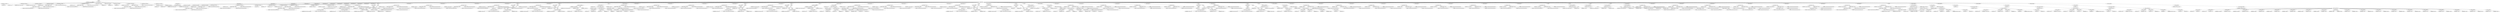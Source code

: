 digraph G {	
ranksep=.25;
	0 [label="MODULE"];
	1 [label="IDENTIFIERS: matrix_multiplication"];
	0 -> 1;
	2 [label="VAR_DECLARE_LIST"];
	0 -> 2;
	3 [label="VAR_DECLARE:  INPUT PORT"];
	2 -> 3;
	4 [label="IDENTIFIERS: clk"];
	3 -> 4;
	5 [label="VAR_DECLARE:  INPUT PORT"];
	2 -> 5;
	6 [label="IDENTIFIERS: reset"];
	5 -> 6;
	7 [label="VAR_DECLARE:  INPUT PORT"];
	2 -> 7;
	8 [label="IDENTIFIERS: enable_writing_to_mem"];
	7 -> 8;
	9 [label="VAR_DECLARE:  INPUT PORT"];
	2 -> 9;
	10 [label="IDENTIFIERS: enable_reading_from_mem"];
	9 -> 10;
	11 [label="VAR_DECLARE:  INPUT PORT"];
	2 -> 11;
	12 [label="IDENTIFIERS: data_pi"];
	11 -> 12;
	13 [label="BINARY_OPERATION: MINUS"];
	11 -> 13;
	14 [label="BINARY_OPERATION: MULTIPLY"];
	13 -> 14;
	15 [label="NUMBERS: 00000000000000000000000000000100 ()"];
	14 -> 15;
	16 [label="NUMBERS: 00000000000000000000000000010000 ()"];
	14 -> 16;
	17 [label="NUMBERS: 00000000000000000000000000000001 ()"];
	13 -> 17;
	18 [label="NUMBERS: 00000000000000000000000000000000 ()"];
	11 -> 18;
	19 [label="VAR_DECLARE:  INPUT PORT"];
	2 -> 19;
	20 [label="IDENTIFIERS: addr_pi"];
	19 -> 20;
	21 [label="BINARY_OPERATION: MINUS"];
	19 -> 21;
	22 [label="NUMBERS: 00000000000000000000000000000111 ()"];
	21 -> 22;
	23 [label="NUMBERS: 00000000000000000000000000000001 ()"];
	21 -> 23;
	24 [label="NUMBERS: 00000000000000000000000000000000 ()"];
	19 -> 24;
	25 [label="VAR_DECLARE:  INPUT PORT"];
	2 -> 25;
	26 [label="IDENTIFIERS: we_a"];
	25 -> 26;
	27 [label="VAR_DECLARE:  INPUT PORT"];
	2 -> 27;
	28 [label="IDENTIFIERS: we_b"];
	27 -> 28;
	29 [label="VAR_DECLARE:  INPUT PORT"];
	2 -> 29;
	30 [label="IDENTIFIERS: we_c"];
	29 -> 30;
	31 [label="VAR_DECLARE:  OUTPUT PORT"];
	2 -> 31;
	32 [label="IDENTIFIERS: data_from_out_mat"];
	31 -> 32;
	33 [label="BINARY_OPERATION: MINUS"];
	31 -> 33;
	34 [label="BINARY_OPERATION: MULTIPLY"];
	33 -> 34;
	35 [label="NUMBERS: 00000000000000000000000000000100 ()"];
	34 -> 35;
	36 [label="NUMBERS: 00000000000000000000000000010000 ()"];
	34 -> 36;
	37 [label="NUMBERS: 00000000000000000000000000000001 ()"];
	33 -> 37;
	38 [label="NUMBERS: 00000000000000000000000000000000 ()"];
	31 -> 38;
	39 [label="VAR_DECLARE:  INPUT PORT"];
	2 -> 39;
	40 [label="IDENTIFIERS: start_mat_mul"];
	39 -> 40;
	41 [label="VAR_DECLARE:  OUTPUT PORT"];
	2 -> 41;
	42 [label="IDENTIFIERS: done_mat_mul"];
	41 -> 42;
	43 [label="MODULE_ITEMS"];
	0 -> 43;
	44 [label="VAR_DECLARE_LIST"];
	43 -> 44;
	45 [label="VAR_DECLARE:  INPUT PORT"];
	44 -> 45;
	46 [label="IDENTIFIERS: clk"];
	45 -> 46;
	47 [label="VAR_DECLARE_LIST"];
	43 -> 47;
	48 [label="VAR_DECLARE:  INPUT PORT"];
	47 -> 48;
	49 [label="IDENTIFIERS: reset"];
	48 -> 49;
	50 [label="VAR_DECLARE_LIST"];
	43 -> 50;
	51 [label="VAR_DECLARE:  INPUT PORT"];
	50 -> 51;
	52 [label="IDENTIFIERS: enable_writing_to_mem"];
	51 -> 52;
	53 [label="VAR_DECLARE_LIST"];
	43 -> 53;
	54 [label="VAR_DECLARE:  INPUT PORT"];
	53 -> 54;
	55 [label="IDENTIFIERS: enable_reading_from_mem"];
	54 -> 55;
	56 [label="VAR_DECLARE_LIST"];
	43 -> 56;
	57 [label="VAR_DECLARE:  INPUT PORT"];
	56 -> 57;
	58 [label="IDENTIFIERS: data_pi"];
	57 -> 58;
	59 [label="BINARY_OPERATION: MINUS"];
	57 -> 59;
	60 [label="BINARY_OPERATION: MULTIPLY"];
	59 -> 60;
	61 [label="NUMBERS: 00000000000000000000000000000100 ()"];
	60 -> 61;
	62 [label="NUMBERS: 00000000000000000000000000010000 ()"];
	60 -> 62;
	63 [label="NUMBERS: 00000000000000000000000000000001 ()"];
	59 -> 63;
	64 [label="NUMBERS: 00000000000000000000000000000000 ()"];
	57 -> 64;
	65 [label="VAR_DECLARE_LIST"];
	43 -> 65;
	66 [label="VAR_DECLARE:  INPUT PORT"];
	65 -> 66;
	67 [label="IDENTIFIERS: addr_pi"];
	66 -> 67;
	68 [label="BINARY_OPERATION: MINUS"];
	66 -> 68;
	69 [label="NUMBERS: 00000000000000000000000000000111 ()"];
	68 -> 69;
	70 [label="NUMBERS: 00000000000000000000000000000001 ()"];
	68 -> 70;
	71 [label="NUMBERS: 00000000000000000000000000000000 ()"];
	66 -> 71;
	72 [label="VAR_DECLARE_LIST"];
	43 -> 72;
	73 [label="VAR_DECLARE:  INPUT PORT"];
	72 -> 73;
	74 [label="IDENTIFIERS: we_a"];
	73 -> 74;
	75 [label="VAR_DECLARE_LIST"];
	43 -> 75;
	76 [label="VAR_DECLARE:  INPUT PORT"];
	75 -> 76;
	77 [label="IDENTIFIERS: we_b"];
	76 -> 77;
	78 [label="VAR_DECLARE_LIST"];
	43 -> 78;
	79 [label="VAR_DECLARE:  INPUT PORT"];
	78 -> 79;
	80 [label="IDENTIFIERS: we_c"];
	79 -> 80;
	81 [label="VAR_DECLARE_LIST"];
	43 -> 81;
	82 [label="VAR_DECLARE:  OUTPUT PORT"];
	81 -> 82;
	83 [label="IDENTIFIERS: data_from_out_mat"];
	82 -> 83;
	84 [label="BINARY_OPERATION: MINUS"];
	82 -> 84;
	85 [label="BINARY_OPERATION: MULTIPLY"];
	84 -> 85;
	86 [label="NUMBERS: 00000000000000000000000000000100 ()"];
	85 -> 86;
	87 [label="NUMBERS: 00000000000000000000000000010000 ()"];
	85 -> 87;
	88 [label="NUMBERS: 00000000000000000000000000000001 ()"];
	84 -> 88;
	89 [label="NUMBERS: 00000000000000000000000000000000 ()"];
	82 -> 89;
	90 [label="VAR_DECLARE_LIST"];
	43 -> 90;
	91 [label="VAR_DECLARE:  INPUT PORT"];
	90 -> 91;
	92 [label="IDENTIFIERS: start_mat_mul"];
	91 -> 92;
	93 [label="VAR_DECLARE_LIST"];
	43 -> 93;
	94 [label="VAR_DECLARE:  OUTPUT PORT"];
	93 -> 94;
	95 [label="IDENTIFIERS: done_mat_mul"];
	94 -> 95;
	96 [label="VAR_DECLARE_LIST"];
	43 -> 96;
	97 [label="VAR_DECLARE:  REG"];
	96 -> 97;
	98 [label="IDENTIFIERS: enable_writing_to_mem_reg"];
	97 -> 98;
	99 [label="VAR_DECLARE_LIST"];
	43 -> 99;
	100 [label="VAR_DECLARE:  REG"];
	99 -> 100;
	101 [label="IDENTIFIERS: addr_pi_reg"];
	100 -> 101;
	102 [label="BINARY_OPERATION: MINUS"];
	100 -> 102;
	103 [label="NUMBERS: 00000000000000000000000000000111 ()"];
	102 -> 103;
	104 [label="NUMBERS: 00000000000000000000000000000001 ()"];
	102 -> 104;
	105 [label="NUMBERS: 00000000000000000000000000000000 ()"];
	100 -> 105;
	106 [label="ALWAYS"];
	43 -> 106;
	107 [label="DELAY_CONTROL"];
	106 -> 107;
	108 [label="POSEDGE"];
	107 -> 108;
	109 [label="IDENTIFIERS: clk"];
	108 -> 109;
	110 [label="BLOCK"];
	106 -> 110;
	111 [label="IF"];
	110 -> 111;
	112 [label="IDENTIFIERS: reset"];
	111 -> 112;
	113 [label="BLOCK"];
	111 -> 113;
	114 [label="NON_BLOCKING_STATEMENT"];
	113 -> 114;
	115 [label="IDENTIFIERS: enable_writing_to_mem_reg"];
	114 -> 115;
	116 [label="NUMBERS: 00000000000000000000000000000000 ()"];
	114 -> 116;
	117 [label="NON_BLOCKING_STATEMENT"];
	113 -> 117;
	118 [label="IDENTIFIERS: addr_pi_reg"];
	117 -> 118;
	119 [label="NUMBERS: 00000000000000000000000000000000 ()"];
	117 -> 119;
	120 [label="BLOCK"];
	111 -> 120;
	121 [label="NON_BLOCKING_STATEMENT"];
	120 -> 121;
	122 [label="IDENTIFIERS: enable_writing_to_mem_reg"];
	121 -> 122;
	123 [label="IDENTIFIERS: enable_writing_to_mem"];
	121 -> 123;
	124 [label="NON_BLOCKING_STATEMENT"];
	120 -> 124;
	125 [label="IDENTIFIERS: addr_pi_reg"];
	124 -> 125;
	126 [label="IDENTIFIERS: addr_pi"];
	124 -> 126;
	127 [label="VAR_DECLARE_LIST"];
	43 -> 127;
	128 [label="VAR_DECLARE:  WIRE"];
	127 -> 128;
	129 [label="IDENTIFIERS: a_data_00"];
	128 -> 129;
	130 [label="BINARY_OPERATION: MINUS"];
	128 -> 130;
	131 [label="BINARY_OPERATION: MULTIPLY"];
	130 -> 131;
	132 [label="NUMBERS: 00000000000000000000000000000100 ()"];
	131 -> 132;
	133 [label="NUMBERS: 00000000000000000000000000010000 ()"];
	131 -> 133;
	134 [label="NUMBERS: 00000000000000000000000000000001 ()"];
	130 -> 134;
	135 [label="NUMBERS: 00000000000000000000000000000000 ()"];
	128 -> 135;
	136 [label="VAR_DECLARE_LIST"];
	43 -> 136;
	137 [label="VAR_DECLARE:  WIRE"];
	136 -> 137;
	138 [label="IDENTIFIERS: a_addr_00"];
	137 -> 138;
	139 [label="BINARY_OPERATION: MINUS"];
	137 -> 139;
	140 [label="NUMBERS: 00000000000000000000000000000111 ()"];
	139 -> 140;
	141 [label="NUMBERS: 00000000000000000000000000000001 ()"];
	139 -> 141;
	142 [label="NUMBERS: 00000000000000000000000000000000 ()"];
	137 -> 142;
	143 [label="VAR_DECLARE_LIST"];
	43 -> 143;
	144 [label="VAR_DECLARE:  WIRE"];
	143 -> 144;
	145 [label="IDENTIFIERS: a_addr_muxed_00"];
	144 -> 145;
	146 [label="BINARY_OPERATION: MINUS"];
	144 -> 146;
	147 [label="NUMBERS: 00000000000000000000000000000111 ()"];
	146 -> 147;
	148 [label="NUMBERS: 00000000000000000000000000000001 ()"];
	146 -> 148;
	149 [label="NUMBERS: 00000000000000000000000000000000 ()"];
	144 -> 149;
	150 [label="VAR_DECLARE_LIST"];
	43 -> 150;
	151 [label="VAR_DECLARE:  REG"];
	150 -> 151;
	152 [label="IDENTIFIERS: a_addr_00_reg"];
	151 -> 152;
	153 [label="BINARY_OPERATION: MINUS"];
	151 -> 153;
	154 [label="NUMBERS: 00000000000000000000000000000111 ()"];
	153 -> 154;
	155 [label="NUMBERS: 00000000000000000000000000000001 ()"];
	153 -> 155;
	156 [label="NUMBERS: 00000000000000000000000000000000 ()"];
	151 -> 156;
	157 [label="ALWAYS"];
	43 -> 157;
	158 [label="DELAY_CONTROL"];
	157 -> 158;
	159 [label="POSEDGE"];
	158 -> 159;
	160 [label="IDENTIFIERS: clk"];
	159 -> 160;
	161 [label="BLOCK"];
	157 -> 161;
	162 [label="IF"];
	161 -> 162;
	163 [label="IDENTIFIERS: reset"];
	162 -> 163;
	164 [label="BLOCK"];
	162 -> 164;
	165 [label="NON_BLOCKING_STATEMENT"];
	164 -> 165;
	166 [label="IDENTIFIERS: a_addr_00_reg"];
	165 -> 166;
	167 [label="NUMBERS: 00000000000000000000000000000000 ()"];
	165 -> 167;
	168 [label="BLOCK"];
	162 -> 168;
	169 [label="NON_BLOCKING_STATEMENT"];
	168 -> 169;
	170 [label="IDENTIFIERS: a_addr_00_reg"];
	169 -> 170;
	171 [label="IDENTIFIERS: a_addr_00"];
	169 -> 171;
	172 [label="VAR_DECLARE_LIST"];
	43 -> 172;
	173 [label="VAR_DECLARE:  REG"];
	172 -> 173;
	174 [label="IDENTIFIERS: a_addr_muxed_00_reg"];
	173 -> 174;
	175 [label="BINARY_OPERATION: MINUS"];
	173 -> 175;
	176 [label="NUMBERS: 00000000000000000000000000000111 ()"];
	175 -> 176;
	177 [label="NUMBERS: 00000000000000000000000000000001 ()"];
	175 -> 177;
	178 [label="NUMBERS: 00000000000000000000000000000000 ()"];
	173 -> 178;
	179 [label="ALWAYS"];
	43 -> 179;
	180 [label="DELAY_CONTROL"];
	179 -> 180;
	181 [label="POSEDGE"];
	180 -> 181;
	182 [label="IDENTIFIERS: clk"];
	181 -> 182;
	183 [label="BLOCK"];
	179 -> 183;
	184 [label="IF"];
	183 -> 184;
	185 [label="IDENTIFIERS: reset"];
	184 -> 185;
	186 [label="BLOCK"];
	184 -> 186;
	187 [label="NON_BLOCKING_STATEMENT"];
	186 -> 187;
	188 [label="IDENTIFIERS: a_addr_muxed_00_reg"];
	187 -> 188;
	189 [label="NUMBERS: 00000000000000000000000000000000 ()"];
	187 -> 189;
	190 [label="BLOCK"];
	184 -> 190;
	191 [label="NON_BLOCKING_STATEMENT"];
	190 -> 191;
	192 [label="IDENTIFIERS: a_addr_muxed_00_reg"];
	191 -> 192;
	193 [label="IDENTIFIERS: a_addr_muxed_00"];
	191 -> 193;
	194 [label="ASSIGN"];
	43 -> 194;
	195 [label="BLOCKING_STATEMENT"];
	194 -> 195;
	196 [label="IDENTIFIERS: a_addr_muxed_00"];
	195 -> 196;
	197 [label="IF_Q"];
	195 -> 197;
	198 [label="IDENTIFIERS: enable_writing_to_mem_reg"];
	197 -> 198;
	199 [label="IDENTIFIERS: addr_pi_reg"];
	197 -> 199;
	200 [label="IDENTIFIERS: a_addr_00_reg"];
	197 -> 200;
	201 [label="MODULE_INSTANCE"];
	43 -> 201;
	202 [label="MODULE_INSTANCE"];
	201 -> 202;
	203 [label="IDENTIFIERS: ram"];
	202 -> 203;
	204 [label="MODULE_NAMED_INSTANCE"];
	202 -> 204;
	205 [label="IDENTIFIERS: matrix_A_00"];
	204 -> 205;
	206 [label="MODULE_CONNECT_LIST"];
	204 -> 206;
	207 [label="MODULE_CONNECT"];
	206 -> 207;
	208 [label="IDENTIFIERS: addr0"];
	207 -> 208;
	209 [label="IDENTIFIERS: a_addr_muxed_00_reg"];
	207 -> 209;
	210 [label="MODULE_CONNECT"];
	206 -> 210;
	211 [label="IDENTIFIERS: d0"];
	210 -> 211;
	212 [label="IDENTIFIERS: data_pi"];
	210 -> 212;
	213 [label="MODULE_CONNECT"];
	206 -> 213;
	214 [label="IDENTIFIERS: we0"];
	213 -> 214;
	215 [label="IDENTIFIERS: we_a"];
	213 -> 215;
	216 [label="MODULE_CONNECT"];
	206 -> 216;
	217 [label="IDENTIFIERS: q0"];
	216 -> 217;
	218 [label="IDENTIFIERS: a_data_00"];
	216 -> 218;
	219 [label="MODULE_CONNECT"];
	206 -> 219;
	220 [label="IDENTIFIERS: clk"];
	219 -> 220;
	221 [label="IDENTIFIERS: clk"];
	219 -> 221;
	222 [label="VAR_DECLARE_LIST"];
	43 -> 222;
	223 [label="VAR_DECLARE:  WIRE"];
	222 -> 223;
	224 [label="IDENTIFIERS: a_data_10"];
	223 -> 224;
	225 [label="BINARY_OPERATION: MINUS"];
	223 -> 225;
	226 [label="BINARY_OPERATION: MULTIPLY"];
	225 -> 226;
	227 [label="NUMBERS: 00000000000000000000000000000100 ()"];
	226 -> 227;
	228 [label="NUMBERS: 00000000000000000000000000010000 ()"];
	226 -> 228;
	229 [label="NUMBERS: 00000000000000000000000000000001 ()"];
	225 -> 229;
	230 [label="NUMBERS: 00000000000000000000000000000000 ()"];
	223 -> 230;
	231 [label="VAR_DECLARE_LIST"];
	43 -> 231;
	232 [label="VAR_DECLARE:  WIRE"];
	231 -> 232;
	233 [label="IDENTIFIERS: a_addr_10"];
	232 -> 233;
	234 [label="BINARY_OPERATION: MINUS"];
	232 -> 234;
	235 [label="NUMBERS: 00000000000000000000000000000111 ()"];
	234 -> 235;
	236 [label="NUMBERS: 00000000000000000000000000000001 ()"];
	234 -> 236;
	237 [label="NUMBERS: 00000000000000000000000000000000 ()"];
	232 -> 237;
	238 [label="VAR_DECLARE_LIST"];
	43 -> 238;
	239 [label="VAR_DECLARE:  WIRE"];
	238 -> 239;
	240 [label="IDENTIFIERS: a_addr_muxed_10"];
	239 -> 240;
	241 [label="BINARY_OPERATION: MINUS"];
	239 -> 241;
	242 [label="NUMBERS: 00000000000000000000000000000111 ()"];
	241 -> 242;
	243 [label="NUMBERS: 00000000000000000000000000000001 ()"];
	241 -> 243;
	244 [label="NUMBERS: 00000000000000000000000000000000 ()"];
	239 -> 244;
	245 [label="VAR_DECLARE_LIST"];
	43 -> 245;
	246 [label="VAR_DECLARE:  REG"];
	245 -> 246;
	247 [label="IDENTIFIERS: a_addr_10_reg"];
	246 -> 247;
	248 [label="BINARY_OPERATION: MINUS"];
	246 -> 248;
	249 [label="NUMBERS: 00000000000000000000000000000111 ()"];
	248 -> 249;
	250 [label="NUMBERS: 00000000000000000000000000000001 ()"];
	248 -> 250;
	251 [label="NUMBERS: 00000000000000000000000000000000 ()"];
	246 -> 251;
	252 [label="ALWAYS"];
	43 -> 252;
	253 [label="DELAY_CONTROL"];
	252 -> 253;
	254 [label="POSEDGE"];
	253 -> 254;
	255 [label="IDENTIFIERS: clk"];
	254 -> 255;
	256 [label="BLOCK"];
	252 -> 256;
	257 [label="IF"];
	256 -> 257;
	258 [label="IDENTIFIERS: reset"];
	257 -> 258;
	259 [label="BLOCK"];
	257 -> 259;
	260 [label="NON_BLOCKING_STATEMENT"];
	259 -> 260;
	261 [label="IDENTIFIERS: a_addr_10_reg"];
	260 -> 261;
	262 [label="NUMBERS: 00000000000000000000000000000000 ()"];
	260 -> 262;
	263 [label="BLOCK"];
	257 -> 263;
	264 [label="NON_BLOCKING_STATEMENT"];
	263 -> 264;
	265 [label="IDENTIFIERS: a_addr_10_reg"];
	264 -> 265;
	266 [label="IDENTIFIERS: a_addr_10"];
	264 -> 266;
	267 [label="VAR_DECLARE_LIST"];
	43 -> 267;
	268 [label="VAR_DECLARE:  REG"];
	267 -> 268;
	269 [label="IDENTIFIERS: a_addr_muxed_10_reg"];
	268 -> 269;
	270 [label="BINARY_OPERATION: MINUS"];
	268 -> 270;
	271 [label="NUMBERS: 00000000000000000000000000000111 ()"];
	270 -> 271;
	272 [label="NUMBERS: 00000000000000000000000000000001 ()"];
	270 -> 272;
	273 [label="NUMBERS: 00000000000000000000000000000000 ()"];
	268 -> 273;
	274 [label="ALWAYS"];
	43 -> 274;
	275 [label="DELAY_CONTROL"];
	274 -> 275;
	276 [label="POSEDGE"];
	275 -> 276;
	277 [label="IDENTIFIERS: clk"];
	276 -> 277;
	278 [label="BLOCK"];
	274 -> 278;
	279 [label="IF"];
	278 -> 279;
	280 [label="IDENTIFIERS: reset"];
	279 -> 280;
	281 [label="BLOCK"];
	279 -> 281;
	282 [label="NON_BLOCKING_STATEMENT"];
	281 -> 282;
	283 [label="IDENTIFIERS: a_addr_muxed_10_reg"];
	282 -> 283;
	284 [label="NUMBERS: 00000000000000000000000000000000 ()"];
	282 -> 284;
	285 [label="BLOCK"];
	279 -> 285;
	286 [label="NON_BLOCKING_STATEMENT"];
	285 -> 286;
	287 [label="IDENTIFIERS: a_addr_muxed_10_reg"];
	286 -> 287;
	288 [label="IDENTIFIERS: a_addr_muxed_10"];
	286 -> 288;
	289 [label="ASSIGN"];
	43 -> 289;
	290 [label="BLOCKING_STATEMENT"];
	289 -> 290;
	291 [label="IDENTIFIERS: a_addr_muxed_10"];
	290 -> 291;
	292 [label="IF_Q"];
	290 -> 292;
	293 [label="IDENTIFIERS: enable_writing_to_mem_reg"];
	292 -> 293;
	294 [label="IDENTIFIERS: addr_pi_reg"];
	292 -> 294;
	295 [label="IDENTIFIERS: a_addr_10_reg"];
	292 -> 295;
	296 [label="MODULE_INSTANCE"];
	43 -> 296;
	297 [label="MODULE_INSTANCE"];
	296 -> 297;
	298 [label="IDENTIFIERS: ram"];
	297 -> 298;
	299 [label="MODULE_NAMED_INSTANCE"];
	297 -> 299;
	300 [label="IDENTIFIERS: matrix_A_10"];
	299 -> 300;
	301 [label="MODULE_CONNECT_LIST"];
	299 -> 301;
	302 [label="MODULE_CONNECT"];
	301 -> 302;
	303 [label="IDENTIFIERS: addr0"];
	302 -> 303;
	304 [label="IDENTIFIERS: a_addr_muxed_10_reg"];
	302 -> 304;
	305 [label="MODULE_CONNECT"];
	301 -> 305;
	306 [label="IDENTIFIERS: d0"];
	305 -> 306;
	307 [label="IDENTIFIERS: data_pi"];
	305 -> 307;
	308 [label="MODULE_CONNECT"];
	301 -> 308;
	309 [label="IDENTIFIERS: we0"];
	308 -> 309;
	310 [label="IDENTIFIERS: we_a"];
	308 -> 310;
	311 [label="MODULE_CONNECT"];
	301 -> 311;
	312 [label="IDENTIFIERS: q0"];
	311 -> 312;
	313 [label="IDENTIFIERS: a_data_10"];
	311 -> 313;
	314 [label="MODULE_CONNECT"];
	301 -> 314;
	315 [label="IDENTIFIERS: clk"];
	314 -> 315;
	316 [label="IDENTIFIERS: clk"];
	314 -> 316;
	317 [label="VAR_DECLARE_LIST"];
	43 -> 317;
	318 [label="VAR_DECLARE:  WIRE"];
	317 -> 318;
	319 [label="IDENTIFIERS: b_data_00"];
	318 -> 319;
	320 [label="BINARY_OPERATION: MINUS"];
	318 -> 320;
	321 [label="BINARY_OPERATION: MULTIPLY"];
	320 -> 321;
	322 [label="NUMBERS: 00000000000000000000000000000100 ()"];
	321 -> 322;
	323 [label="NUMBERS: 00000000000000000000000000010000 ()"];
	321 -> 323;
	324 [label="NUMBERS: 00000000000000000000000000000001 ()"];
	320 -> 324;
	325 [label="NUMBERS: 00000000000000000000000000000000 ()"];
	318 -> 325;
	326 [label="VAR_DECLARE_LIST"];
	43 -> 326;
	327 [label="VAR_DECLARE:  WIRE"];
	326 -> 327;
	328 [label="IDENTIFIERS: b_addr_00"];
	327 -> 328;
	329 [label="BINARY_OPERATION: MINUS"];
	327 -> 329;
	330 [label="NUMBERS: 00000000000000000000000000000111 ()"];
	329 -> 330;
	331 [label="NUMBERS: 00000000000000000000000000000001 ()"];
	329 -> 331;
	332 [label="NUMBERS: 00000000000000000000000000000000 ()"];
	327 -> 332;
	333 [label="VAR_DECLARE_LIST"];
	43 -> 333;
	334 [label="VAR_DECLARE:  WIRE"];
	333 -> 334;
	335 [label="IDENTIFIERS: b_addr_muxed_00"];
	334 -> 335;
	336 [label="BINARY_OPERATION: MINUS"];
	334 -> 336;
	337 [label="NUMBERS: 00000000000000000000000000000111 ()"];
	336 -> 337;
	338 [label="NUMBERS: 00000000000000000000000000000001 ()"];
	336 -> 338;
	339 [label="NUMBERS: 00000000000000000000000000000000 ()"];
	334 -> 339;
	340 [label="VAR_DECLARE_LIST"];
	43 -> 340;
	341 [label="VAR_DECLARE:  REG"];
	340 -> 341;
	342 [label="IDENTIFIERS: b_addr_00_reg"];
	341 -> 342;
	343 [label="BINARY_OPERATION: MINUS"];
	341 -> 343;
	344 [label="NUMBERS: 00000000000000000000000000000111 ()"];
	343 -> 344;
	345 [label="NUMBERS: 00000000000000000000000000000001 ()"];
	343 -> 345;
	346 [label="NUMBERS: 00000000000000000000000000000000 ()"];
	341 -> 346;
	347 [label="ALWAYS"];
	43 -> 347;
	348 [label="DELAY_CONTROL"];
	347 -> 348;
	349 [label="POSEDGE"];
	348 -> 349;
	350 [label="IDENTIFIERS: clk"];
	349 -> 350;
	351 [label="BLOCK"];
	347 -> 351;
	352 [label="IF"];
	351 -> 352;
	353 [label="IDENTIFIERS: reset"];
	352 -> 353;
	354 [label="BLOCK"];
	352 -> 354;
	355 [label="NON_BLOCKING_STATEMENT"];
	354 -> 355;
	356 [label="IDENTIFIERS: b_addr_00_reg"];
	355 -> 356;
	357 [label="NUMBERS: 00000000000000000000000000000000 ()"];
	355 -> 357;
	358 [label="BLOCK"];
	352 -> 358;
	359 [label="NON_BLOCKING_STATEMENT"];
	358 -> 359;
	360 [label="IDENTIFIERS: b_addr_00_reg"];
	359 -> 360;
	361 [label="IDENTIFIERS: b_addr_00"];
	359 -> 361;
	362 [label="VAR_DECLARE_LIST"];
	43 -> 362;
	363 [label="VAR_DECLARE:  REG"];
	362 -> 363;
	364 [label="IDENTIFIERS: b_addr_muxed_00_reg"];
	363 -> 364;
	365 [label="BINARY_OPERATION: MINUS"];
	363 -> 365;
	366 [label="NUMBERS: 00000000000000000000000000000111 ()"];
	365 -> 366;
	367 [label="NUMBERS: 00000000000000000000000000000001 ()"];
	365 -> 367;
	368 [label="NUMBERS: 00000000000000000000000000000000 ()"];
	363 -> 368;
	369 [label="ALWAYS"];
	43 -> 369;
	370 [label="DELAY_CONTROL"];
	369 -> 370;
	371 [label="POSEDGE"];
	370 -> 371;
	372 [label="IDENTIFIERS: clk"];
	371 -> 372;
	373 [label="BLOCK"];
	369 -> 373;
	374 [label="IF"];
	373 -> 374;
	375 [label="IDENTIFIERS: reset"];
	374 -> 375;
	376 [label="BLOCK"];
	374 -> 376;
	377 [label="NON_BLOCKING_STATEMENT"];
	376 -> 377;
	378 [label="IDENTIFIERS: b_addr_muxed_00_reg"];
	377 -> 378;
	379 [label="NUMBERS: 00000000000000000000000000000000 ()"];
	377 -> 379;
	380 [label="BLOCK"];
	374 -> 380;
	381 [label="NON_BLOCKING_STATEMENT"];
	380 -> 381;
	382 [label="IDENTIFIERS: b_addr_muxed_00_reg"];
	381 -> 382;
	383 [label="IDENTIFIERS: b_addr_muxed_00"];
	381 -> 383;
	384 [label="ASSIGN"];
	43 -> 384;
	385 [label="BLOCKING_STATEMENT"];
	384 -> 385;
	386 [label="IDENTIFIERS: b_addr_muxed_00"];
	385 -> 386;
	387 [label="IF_Q"];
	385 -> 387;
	388 [label="IDENTIFIERS: enable_writing_to_mem_reg"];
	387 -> 388;
	389 [label="IDENTIFIERS: addr_pi_reg"];
	387 -> 389;
	390 [label="IDENTIFIERS: b_addr_00_reg"];
	387 -> 390;
	391 [label="MODULE_INSTANCE"];
	43 -> 391;
	392 [label="MODULE_INSTANCE"];
	391 -> 392;
	393 [label="IDENTIFIERS: ram"];
	392 -> 393;
	394 [label="MODULE_NAMED_INSTANCE"];
	392 -> 394;
	395 [label="IDENTIFIERS: matrix_B_00"];
	394 -> 395;
	396 [label="MODULE_CONNECT_LIST"];
	394 -> 396;
	397 [label="MODULE_CONNECT"];
	396 -> 397;
	398 [label="IDENTIFIERS: addr0"];
	397 -> 398;
	399 [label="IDENTIFIERS: b_addr_muxed_00_reg"];
	397 -> 399;
	400 [label="MODULE_CONNECT"];
	396 -> 400;
	401 [label="IDENTIFIERS: d0"];
	400 -> 401;
	402 [label="IDENTIFIERS: data_pi"];
	400 -> 402;
	403 [label="MODULE_CONNECT"];
	396 -> 403;
	404 [label="IDENTIFIERS: we0"];
	403 -> 404;
	405 [label="IDENTIFIERS: we_b"];
	403 -> 405;
	406 [label="MODULE_CONNECT"];
	396 -> 406;
	407 [label="IDENTIFIERS: q0"];
	406 -> 407;
	408 [label="IDENTIFIERS: b_data_00"];
	406 -> 408;
	409 [label="MODULE_CONNECT"];
	396 -> 409;
	410 [label="IDENTIFIERS: clk"];
	409 -> 410;
	411 [label="IDENTIFIERS: clk"];
	409 -> 411;
	412 [label="VAR_DECLARE_LIST"];
	43 -> 412;
	413 [label="VAR_DECLARE:  WIRE"];
	412 -> 413;
	414 [label="IDENTIFIERS: b_data_01"];
	413 -> 414;
	415 [label="BINARY_OPERATION: MINUS"];
	413 -> 415;
	416 [label="BINARY_OPERATION: MULTIPLY"];
	415 -> 416;
	417 [label="NUMBERS: 00000000000000000000000000000100 ()"];
	416 -> 417;
	418 [label="NUMBERS: 00000000000000000000000000010000 ()"];
	416 -> 418;
	419 [label="NUMBERS: 00000000000000000000000000000001 ()"];
	415 -> 419;
	420 [label="NUMBERS: 00000000000000000000000000000000 ()"];
	413 -> 420;
	421 [label="VAR_DECLARE_LIST"];
	43 -> 421;
	422 [label="VAR_DECLARE:  WIRE"];
	421 -> 422;
	423 [label="IDENTIFIERS: b_addr_01"];
	422 -> 423;
	424 [label="BINARY_OPERATION: MINUS"];
	422 -> 424;
	425 [label="NUMBERS: 00000000000000000000000000000111 ()"];
	424 -> 425;
	426 [label="NUMBERS: 00000000000000000000000000000001 ()"];
	424 -> 426;
	427 [label="NUMBERS: 00000000000000000000000000000000 ()"];
	422 -> 427;
	428 [label="VAR_DECLARE_LIST"];
	43 -> 428;
	429 [label="VAR_DECLARE:  WIRE"];
	428 -> 429;
	430 [label="IDENTIFIERS: b_addr_muxed_01"];
	429 -> 430;
	431 [label="BINARY_OPERATION: MINUS"];
	429 -> 431;
	432 [label="NUMBERS: 00000000000000000000000000000111 ()"];
	431 -> 432;
	433 [label="NUMBERS: 00000000000000000000000000000001 ()"];
	431 -> 433;
	434 [label="NUMBERS: 00000000000000000000000000000000 ()"];
	429 -> 434;
	435 [label="VAR_DECLARE_LIST"];
	43 -> 435;
	436 [label="VAR_DECLARE:  REG"];
	435 -> 436;
	437 [label="IDENTIFIERS: b_addr_01_reg"];
	436 -> 437;
	438 [label="BINARY_OPERATION: MINUS"];
	436 -> 438;
	439 [label="NUMBERS: 00000000000000000000000000000111 ()"];
	438 -> 439;
	440 [label="NUMBERS: 00000000000000000000000000000001 ()"];
	438 -> 440;
	441 [label="NUMBERS: 00000000000000000000000000000000 ()"];
	436 -> 441;
	442 [label="ALWAYS"];
	43 -> 442;
	443 [label="DELAY_CONTROL"];
	442 -> 443;
	444 [label="POSEDGE"];
	443 -> 444;
	445 [label="IDENTIFIERS: clk"];
	444 -> 445;
	446 [label="BLOCK"];
	442 -> 446;
	447 [label="IF"];
	446 -> 447;
	448 [label="IDENTIFIERS: reset"];
	447 -> 448;
	449 [label="BLOCK"];
	447 -> 449;
	450 [label="NON_BLOCKING_STATEMENT"];
	449 -> 450;
	451 [label="IDENTIFIERS: b_addr_01_reg"];
	450 -> 451;
	452 [label="NUMBERS: 00000000000000000000000000000000 ()"];
	450 -> 452;
	453 [label="BLOCK"];
	447 -> 453;
	454 [label="NON_BLOCKING_STATEMENT"];
	453 -> 454;
	455 [label="IDENTIFIERS: b_addr_01_reg"];
	454 -> 455;
	456 [label="IDENTIFIERS: b_addr_01"];
	454 -> 456;
	457 [label="VAR_DECLARE_LIST"];
	43 -> 457;
	458 [label="VAR_DECLARE:  REG"];
	457 -> 458;
	459 [label="IDENTIFIERS: b_addr_muxed_01_reg"];
	458 -> 459;
	460 [label="BINARY_OPERATION: MINUS"];
	458 -> 460;
	461 [label="NUMBERS: 00000000000000000000000000000111 ()"];
	460 -> 461;
	462 [label="NUMBERS: 00000000000000000000000000000001 ()"];
	460 -> 462;
	463 [label="NUMBERS: 00000000000000000000000000000000 ()"];
	458 -> 463;
	464 [label="ALWAYS"];
	43 -> 464;
	465 [label="DELAY_CONTROL"];
	464 -> 465;
	466 [label="POSEDGE"];
	465 -> 466;
	467 [label="IDENTIFIERS: clk"];
	466 -> 467;
	468 [label="BLOCK"];
	464 -> 468;
	469 [label="IF"];
	468 -> 469;
	470 [label="IDENTIFIERS: reset"];
	469 -> 470;
	471 [label="BLOCK"];
	469 -> 471;
	472 [label="NON_BLOCKING_STATEMENT"];
	471 -> 472;
	473 [label="IDENTIFIERS: b_addr_muxed_01_reg"];
	472 -> 473;
	474 [label="NUMBERS: 00000000000000000000000000000000 ()"];
	472 -> 474;
	475 [label="BLOCK"];
	469 -> 475;
	476 [label="NON_BLOCKING_STATEMENT"];
	475 -> 476;
	477 [label="IDENTIFIERS: b_addr_muxed_01_reg"];
	476 -> 477;
	478 [label="IDENTIFIERS: b_addr_muxed_01"];
	476 -> 478;
	479 [label="ASSIGN"];
	43 -> 479;
	480 [label="BLOCKING_STATEMENT"];
	479 -> 480;
	481 [label="IDENTIFIERS: b_addr_muxed_01"];
	480 -> 481;
	482 [label="IF_Q"];
	480 -> 482;
	483 [label="IDENTIFIERS: enable_writing_to_mem_reg"];
	482 -> 483;
	484 [label="IDENTIFIERS: addr_pi_reg"];
	482 -> 484;
	485 [label="IDENTIFIERS: b_addr_01_reg"];
	482 -> 485;
	486 [label="MODULE_INSTANCE"];
	43 -> 486;
	487 [label="MODULE_INSTANCE"];
	486 -> 487;
	488 [label="IDENTIFIERS: ram"];
	487 -> 488;
	489 [label="MODULE_NAMED_INSTANCE"];
	487 -> 489;
	490 [label="IDENTIFIERS: matrix_B_01"];
	489 -> 490;
	491 [label="MODULE_CONNECT_LIST"];
	489 -> 491;
	492 [label="MODULE_CONNECT"];
	491 -> 492;
	493 [label="IDENTIFIERS: addr0"];
	492 -> 493;
	494 [label="IDENTIFIERS: b_addr_muxed_01_reg"];
	492 -> 494;
	495 [label="MODULE_CONNECT"];
	491 -> 495;
	496 [label="IDENTIFIERS: d0"];
	495 -> 496;
	497 [label="IDENTIFIERS: data_pi"];
	495 -> 497;
	498 [label="MODULE_CONNECT"];
	491 -> 498;
	499 [label="IDENTIFIERS: we0"];
	498 -> 499;
	500 [label="IDENTIFIERS: we_b"];
	498 -> 500;
	501 [label="MODULE_CONNECT"];
	491 -> 501;
	502 [label="IDENTIFIERS: q0"];
	501 -> 502;
	503 [label="IDENTIFIERS: b_data_01"];
	501 -> 503;
	504 [label="MODULE_CONNECT"];
	491 -> 504;
	505 [label="IDENTIFIERS: clk"];
	504 -> 505;
	506 [label="IDENTIFIERS: clk"];
	504 -> 506;
	507 [label="VAR_DECLARE_LIST"];
	43 -> 507;
	508 [label="VAR_DECLARE:  WIRE"];
	507 -> 508;
	509 [label="IDENTIFIERS: c_addr_00"];
	508 -> 509;
	510 [label="BINARY_OPERATION: MINUS"];
	508 -> 510;
	511 [label="NUMBERS: 00000000000000000000000000000111 ()"];
	510 -> 511;
	512 [label="NUMBERS: 00000000000000000000000000000001 ()"];
	510 -> 512;
	513 [label="NUMBERS: 00000000000000000000000000000000 ()"];
	508 -> 513;
	514 [label="VAR_DECLARE_LIST"];
	43 -> 514;
	515 [label="VAR_DECLARE:  WIRE"];
	514 -> 515;
	516 [label="IDENTIFIERS: c_addr_01"];
	515 -> 516;
	517 [label="BINARY_OPERATION: MINUS"];
	515 -> 517;
	518 [label="NUMBERS: 00000000000000000000000000000111 ()"];
	517 -> 518;
	519 [label="NUMBERS: 00000000000000000000000000000001 ()"];
	517 -> 519;
	520 [label="NUMBERS: 00000000000000000000000000000000 ()"];
	515 -> 520;
	521 [label="VAR_DECLARE_LIST"];
	43 -> 521;
	522 [label="VAR_DECLARE:  WIRE"];
	521 -> 522;
	523 [label="IDENTIFIERS: c_addr_10"];
	522 -> 523;
	524 [label="BINARY_OPERATION: MINUS"];
	522 -> 524;
	525 [label="NUMBERS: 00000000000000000000000000000111 ()"];
	524 -> 525;
	526 [label="NUMBERS: 00000000000000000000000000000001 ()"];
	524 -> 526;
	527 [label="NUMBERS: 00000000000000000000000000000000 ()"];
	522 -> 527;
	528 [label="VAR_DECLARE_LIST"];
	43 -> 528;
	529 [label="VAR_DECLARE:  WIRE"];
	528 -> 529;
	530 [label="IDENTIFIERS: c_addr_11"];
	529 -> 530;
	531 [label="BINARY_OPERATION: MINUS"];
	529 -> 531;
	532 [label="NUMBERS: 00000000000000000000000000000111 ()"];
	531 -> 532;
	533 [label="NUMBERS: 00000000000000000000000000000001 ()"];
	531 -> 533;
	534 [label="NUMBERS: 00000000000000000000000000000000 ()"];
	529 -> 534;
	535 [label="VAR_DECLARE_LIST"];
	43 -> 535;
	536 [label="VAR_DECLARE:  WIRE"];
	535 -> 536;
	537 [label="IDENTIFIERS: c_addr_muxed_00"];
	536 -> 537;
	538 [label="BINARY_OPERATION: MINUS"];
	536 -> 538;
	539 [label="NUMBERS: 00000000000000000000000000000111 ()"];
	538 -> 539;
	540 [label="NUMBERS: 00000000000000000000000000000001 ()"];
	538 -> 540;
	541 [label="NUMBERS: 00000000000000000000000000000000 ()"];
	536 -> 541;
	542 [label="VAR_DECLARE_LIST"];
	43 -> 542;
	543 [label="VAR_DECLARE:  WIRE"];
	542 -> 543;
	544 [label="IDENTIFIERS: c_addr_muxed_01"];
	543 -> 544;
	545 [label="BINARY_OPERATION: MINUS"];
	543 -> 545;
	546 [label="NUMBERS: 00000000000000000000000000000111 ()"];
	545 -> 546;
	547 [label="NUMBERS: 00000000000000000000000000000001 ()"];
	545 -> 547;
	548 [label="NUMBERS: 00000000000000000000000000000000 ()"];
	543 -> 548;
	549 [label="VAR_DECLARE_LIST"];
	43 -> 549;
	550 [label="VAR_DECLARE:  WIRE"];
	549 -> 550;
	551 [label="IDENTIFIERS: c_addr_muxed_10"];
	550 -> 551;
	552 [label="BINARY_OPERATION: MINUS"];
	550 -> 552;
	553 [label="NUMBERS: 00000000000000000000000000000111 ()"];
	552 -> 553;
	554 [label="NUMBERS: 00000000000000000000000000000001 ()"];
	552 -> 554;
	555 [label="NUMBERS: 00000000000000000000000000000000 ()"];
	550 -> 555;
	556 [label="VAR_DECLARE_LIST"];
	43 -> 556;
	557 [label="VAR_DECLARE:  WIRE"];
	556 -> 557;
	558 [label="IDENTIFIERS: c_addr_muxed_11"];
	557 -> 558;
	559 [label="BINARY_OPERATION: MINUS"];
	557 -> 559;
	560 [label="NUMBERS: 00000000000000000000000000000111 ()"];
	559 -> 560;
	561 [label="NUMBERS: 00000000000000000000000000000001 ()"];
	559 -> 561;
	562 [label="NUMBERS: 00000000000000000000000000000000 ()"];
	557 -> 562;
	563 [label="ASSIGN"];
	43 -> 563;
	564 [label="BLOCKING_STATEMENT"];
	563 -> 564;
	565 [label="IDENTIFIERS: c_addr_muxed_00"];
	564 -> 565;
	566 [label="IF_Q"];
	564 -> 566;
	567 [label="IDENTIFIERS: enable_reading_from_mem"];
	566 -> 567;
	568 [label="IDENTIFIERS: addr_pi"];
	566 -> 568;
	569 [label="IDENTIFIERS: c_addr_00"];
	566 -> 569;
	570 [label="ASSIGN"];
	43 -> 570;
	571 [label="BLOCKING_STATEMENT"];
	570 -> 571;
	572 [label="IDENTIFIERS: c_addr_muxed_01"];
	571 -> 572;
	573 [label="IF_Q"];
	571 -> 573;
	574 [label="IDENTIFIERS: enable_reading_from_mem"];
	573 -> 574;
	575 [label="IDENTIFIERS: addr_pi"];
	573 -> 575;
	576 [label="IDENTIFIERS: c_addr_01"];
	573 -> 576;
	577 [label="ASSIGN"];
	43 -> 577;
	578 [label="BLOCKING_STATEMENT"];
	577 -> 578;
	579 [label="IDENTIFIERS: c_addr_muxed_10"];
	578 -> 579;
	580 [label="IF_Q"];
	578 -> 580;
	581 [label="IDENTIFIERS: enable_reading_from_mem"];
	580 -> 581;
	582 [label="IDENTIFIERS: addr_pi"];
	580 -> 582;
	583 [label="IDENTIFIERS: c_addr_10"];
	580 -> 583;
	584 [label="ASSIGN"];
	43 -> 584;
	585 [label="BLOCKING_STATEMENT"];
	584 -> 585;
	586 [label="IDENTIFIERS: c_addr_muxed_11"];
	585 -> 586;
	587 [label="IF_Q"];
	585 -> 587;
	588 [label="IDENTIFIERS: enable_reading_from_mem"];
	587 -> 588;
	589 [label="IDENTIFIERS: addr_pi"];
	587 -> 589;
	590 [label="IDENTIFIERS: c_addr_11"];
	587 -> 590;
	591 [label="VAR_DECLARE_LIST"];
	43 -> 591;
	592 [label="VAR_DECLARE:  WIRE"];
	591 -> 592;
	593 [label="IDENTIFIERS: c_data_00"];
	592 -> 593;
	594 [label="BINARY_OPERATION: MINUS"];
	592 -> 594;
	595 [label="BINARY_OPERATION: MULTIPLY"];
	594 -> 595;
	596 [label="NUMBERS: 00000000000000000000000000000100 ()"];
	595 -> 596;
	597 [label="NUMBERS: 00000000000000000000000000010000 ()"];
	595 -> 597;
	598 [label="NUMBERS: 00000000000000000000000000000001 ()"];
	594 -> 598;
	599 [label="NUMBERS: 00000000000000000000000000000000 ()"];
	592 -> 599;
	600 [label="VAR_DECLARE_LIST"];
	43 -> 600;
	601 [label="VAR_DECLARE:  WIRE"];
	600 -> 601;
	602 [label="IDENTIFIERS: c_data_01"];
	601 -> 602;
	603 [label="BINARY_OPERATION: MINUS"];
	601 -> 603;
	604 [label="BINARY_OPERATION: MULTIPLY"];
	603 -> 604;
	605 [label="NUMBERS: 00000000000000000000000000000100 ()"];
	604 -> 605;
	606 [label="NUMBERS: 00000000000000000000000000010000 ()"];
	604 -> 606;
	607 [label="NUMBERS: 00000000000000000000000000000001 ()"];
	603 -> 607;
	608 [label="NUMBERS: 00000000000000000000000000000000 ()"];
	601 -> 608;
	609 [label="VAR_DECLARE_LIST"];
	43 -> 609;
	610 [label="VAR_DECLARE:  WIRE"];
	609 -> 610;
	611 [label="IDENTIFIERS: c_data_10"];
	610 -> 611;
	612 [label="BINARY_OPERATION: MINUS"];
	610 -> 612;
	613 [label="BINARY_OPERATION: MULTIPLY"];
	612 -> 613;
	614 [label="NUMBERS: 00000000000000000000000000000100 ()"];
	613 -> 614;
	615 [label="NUMBERS: 00000000000000000000000000010000 ()"];
	613 -> 615;
	616 [label="NUMBERS: 00000000000000000000000000000001 ()"];
	612 -> 616;
	617 [label="NUMBERS: 00000000000000000000000000000000 ()"];
	610 -> 617;
	618 [label="VAR_DECLARE_LIST"];
	43 -> 618;
	619 [label="VAR_DECLARE:  WIRE"];
	618 -> 619;
	620 [label="IDENTIFIERS: c_data_11"];
	619 -> 620;
	621 [label="BINARY_OPERATION: MINUS"];
	619 -> 621;
	622 [label="BINARY_OPERATION: MULTIPLY"];
	621 -> 622;
	623 [label="NUMBERS: 00000000000000000000000000000100 ()"];
	622 -> 623;
	624 [label="NUMBERS: 00000000000000000000000000010000 ()"];
	622 -> 624;
	625 [label="NUMBERS: 00000000000000000000000000000001 ()"];
	621 -> 625;
	626 [label="NUMBERS: 00000000000000000000000000000000 ()"];
	619 -> 626;
	627 [label="VAR_DECLARE_LIST"];
	43 -> 627;
	628 [label="VAR_DECLARE:  WIRE"];
	627 -> 628;
	629 [label="IDENTIFIERS: data_from_out_mat_00"];
	628 -> 629;
	630 [label="BINARY_OPERATION: MINUS"];
	628 -> 630;
	631 [label="BINARY_OPERATION: MULTIPLY"];
	630 -> 631;
	632 [label="NUMBERS: 00000000000000000000000000000100 ()"];
	631 -> 632;
	633 [label="NUMBERS: 00000000000000000000000000010000 ()"];
	631 -> 633;
	634 [label="NUMBERS: 00000000000000000000000000000001 ()"];
	630 -> 634;
	635 [label="NUMBERS: 00000000000000000000000000000000 ()"];
	628 -> 635;
	636 [label="VAR_DECLARE_LIST"];
	43 -> 636;
	637 [label="VAR_DECLARE:  WIRE"];
	636 -> 637;
	638 [label="IDENTIFIERS: data_from_out_mat_01"];
	637 -> 638;
	639 [label="BINARY_OPERATION: MINUS"];
	637 -> 639;
	640 [label="BINARY_OPERATION: MULTIPLY"];
	639 -> 640;
	641 [label="NUMBERS: 00000000000000000000000000000100 ()"];
	640 -> 641;
	642 [label="NUMBERS: 00000000000000000000000000010000 ()"];
	640 -> 642;
	643 [label="NUMBERS: 00000000000000000000000000000001 ()"];
	639 -> 643;
	644 [label="NUMBERS: 00000000000000000000000000000000 ()"];
	637 -> 644;
	645 [label="VAR_DECLARE_LIST"];
	43 -> 645;
	646 [label="VAR_DECLARE:  WIRE"];
	645 -> 646;
	647 [label="IDENTIFIERS: data_from_out_mat_10"];
	646 -> 647;
	648 [label="BINARY_OPERATION: MINUS"];
	646 -> 648;
	649 [label="BINARY_OPERATION: MULTIPLY"];
	648 -> 649;
	650 [label="NUMBERS: 00000000000000000000000000000100 ()"];
	649 -> 650;
	651 [label="NUMBERS: 00000000000000000000000000010000 ()"];
	649 -> 651;
	652 [label="NUMBERS: 00000000000000000000000000000001 ()"];
	648 -> 652;
	653 [label="NUMBERS: 00000000000000000000000000000000 ()"];
	646 -> 653;
	654 [label="VAR_DECLARE_LIST"];
	43 -> 654;
	655 [label="VAR_DECLARE:  WIRE"];
	654 -> 655;
	656 [label="IDENTIFIERS: data_from_out_mat_11"];
	655 -> 656;
	657 [label="BINARY_OPERATION: MINUS"];
	655 -> 657;
	658 [label="BINARY_OPERATION: MULTIPLY"];
	657 -> 658;
	659 [label="NUMBERS: 00000000000000000000000000000100 ()"];
	658 -> 659;
	660 [label="NUMBERS: 00000000000000000000000000010000 ()"];
	658 -> 660;
	661 [label="NUMBERS: 00000000000000000000000000000001 ()"];
	657 -> 661;
	662 [label="NUMBERS: 00000000000000000000000000000000 ()"];
	655 -> 662;
	663 [label="ASSIGN"];
	43 -> 663;
	664 [label="BLOCKING_STATEMENT"];
	663 -> 664;
	665 [label="IDENTIFIERS: data_from_out_mat"];
	664 -> 665;
	666 [label="BINARY_OPERATION: BITWISE_OR"];
	664 -> 666;
	667 [label="BINARY_OPERATION: BITWISE_OR"];
	666 -> 667;
	668 [label="BINARY_OPERATION: BITWISE_OR"];
	667 -> 668;
	669 [label="IDENTIFIERS: data_from_out_mat_00"];
	668 -> 669;
	670 [label="IDENTIFIERS: data_from_out_mat_01"];
	668 -> 670;
	671 [label="IDENTIFIERS: data_from_out_mat_10"];
	667 -> 671;
	672 [label="IDENTIFIERS: data_from_out_mat_11"];
	666 -> 672;
	673 [label="MODULE_INSTANCE"];
	43 -> 673;
	674 [label="MODULE_INSTANCE"];
	673 -> 674;
	675 [label="IDENTIFIERS: ram"];
	674 -> 675;
	676 [label="MODULE_NAMED_INSTANCE"];
	674 -> 676;
	677 [label="IDENTIFIERS: matrix_C00"];
	676 -> 677;
	678 [label="MODULE_CONNECT_LIST"];
	676 -> 678;
	679 [label="MODULE_CONNECT"];
	678 -> 679;
	680 [label="IDENTIFIERS: addr0"];
	679 -> 680;
	681 [label="IDENTIFIERS: c_addr_muxed_00"];
	679 -> 681;
	682 [label="MODULE_CONNECT"];
	678 -> 682;
	683 [label="IDENTIFIERS: d0"];
	682 -> 683;
	684 [label="IDENTIFIERS: c_data_00"];
	682 -> 684;
	685 [label="MODULE_CONNECT"];
	678 -> 685;
	686 [label="IDENTIFIERS: we0"];
	685 -> 686;
	687 [label="IDENTIFIERS: we_c"];
	685 -> 687;
	688 [label="MODULE_CONNECT"];
	678 -> 688;
	689 [label="IDENTIFIERS: q0"];
	688 -> 689;
	690 [label="IDENTIFIERS: data_from_out_mat_00"];
	688 -> 690;
	691 [label="MODULE_CONNECT"];
	678 -> 691;
	692 [label="IDENTIFIERS: clk"];
	691 -> 692;
	693 [label="IDENTIFIERS: clk"];
	691 -> 693;
	694 [label="MODULE_INSTANCE"];
	43 -> 694;
	695 [label="MODULE_INSTANCE"];
	694 -> 695;
	696 [label="IDENTIFIERS: ram"];
	695 -> 696;
	697 [label="MODULE_NAMED_INSTANCE"];
	695 -> 697;
	698 [label="IDENTIFIERS: matrix_C01"];
	697 -> 698;
	699 [label="MODULE_CONNECT_LIST"];
	697 -> 699;
	700 [label="MODULE_CONNECT"];
	699 -> 700;
	701 [label="IDENTIFIERS: addr0"];
	700 -> 701;
	702 [label="IDENTIFIERS: c_addr_muxed_01"];
	700 -> 702;
	703 [label="MODULE_CONNECT"];
	699 -> 703;
	704 [label="IDENTIFIERS: d0"];
	703 -> 704;
	705 [label="IDENTIFIERS: c_data_01"];
	703 -> 705;
	706 [label="MODULE_CONNECT"];
	699 -> 706;
	707 [label="IDENTIFIERS: we0"];
	706 -> 707;
	708 [label="IDENTIFIERS: we_c"];
	706 -> 708;
	709 [label="MODULE_CONNECT"];
	699 -> 709;
	710 [label="IDENTIFIERS: q0"];
	709 -> 710;
	711 [label="IDENTIFIERS: data_from_out_mat_01"];
	709 -> 711;
	712 [label="MODULE_CONNECT"];
	699 -> 712;
	713 [label="IDENTIFIERS: clk"];
	712 -> 713;
	714 [label="IDENTIFIERS: clk"];
	712 -> 714;
	715 [label="MODULE_INSTANCE"];
	43 -> 715;
	716 [label="MODULE_INSTANCE"];
	715 -> 716;
	717 [label="IDENTIFIERS: ram"];
	716 -> 717;
	718 [label="MODULE_NAMED_INSTANCE"];
	716 -> 718;
	719 [label="IDENTIFIERS: matrix_C10"];
	718 -> 719;
	720 [label="MODULE_CONNECT_LIST"];
	718 -> 720;
	721 [label="MODULE_CONNECT"];
	720 -> 721;
	722 [label="IDENTIFIERS: addr0"];
	721 -> 722;
	723 [label="IDENTIFIERS: c_addr_muxed_10"];
	721 -> 723;
	724 [label="MODULE_CONNECT"];
	720 -> 724;
	725 [label="IDENTIFIERS: d0"];
	724 -> 725;
	726 [label="IDENTIFIERS: c_data_10"];
	724 -> 726;
	727 [label="MODULE_CONNECT"];
	720 -> 727;
	728 [label="IDENTIFIERS: we0"];
	727 -> 728;
	729 [label="IDENTIFIERS: we_c"];
	727 -> 729;
	730 [label="MODULE_CONNECT"];
	720 -> 730;
	731 [label="IDENTIFIERS: q0"];
	730 -> 731;
	732 [label="IDENTIFIERS: data_from_out_mat_10"];
	730 -> 732;
	733 [label="MODULE_CONNECT"];
	720 -> 733;
	734 [label="IDENTIFIERS: clk"];
	733 -> 734;
	735 [label="IDENTIFIERS: clk"];
	733 -> 735;
	736 [label="MODULE_INSTANCE"];
	43 -> 736;
	737 [label="MODULE_INSTANCE"];
	736 -> 737;
	738 [label="IDENTIFIERS: ram"];
	737 -> 738;
	739 [label="MODULE_NAMED_INSTANCE"];
	737 -> 739;
	740 [label="IDENTIFIERS: matrix_C11"];
	739 -> 740;
	741 [label="MODULE_CONNECT_LIST"];
	739 -> 741;
	742 [label="MODULE_CONNECT"];
	741 -> 742;
	743 [label="IDENTIFIERS: addr0"];
	742 -> 743;
	744 [label="IDENTIFIERS: c_addr_muxed_11"];
	742 -> 744;
	745 [label="MODULE_CONNECT"];
	741 -> 745;
	746 [label="IDENTIFIERS: d0"];
	745 -> 746;
	747 [label="IDENTIFIERS: c_data_11"];
	745 -> 747;
	748 [label="MODULE_CONNECT"];
	741 -> 748;
	749 [label="IDENTIFIERS: we0"];
	748 -> 749;
	750 [label="IDENTIFIERS: we_c"];
	748 -> 750;
	751 [label="MODULE_CONNECT"];
	741 -> 751;
	752 [label="IDENTIFIERS: q0"];
	751 -> 752;
	753 [label="IDENTIFIERS: data_from_out_mat_11"];
	751 -> 753;
	754 [label="MODULE_CONNECT"];
	741 -> 754;
	755 [label="IDENTIFIERS: clk"];
	754 -> 755;
	756 [label="IDENTIFIERS: clk"];
	754 -> 756;
	757 [label="MODULE_INSTANCE"];
	43 -> 757;
	758 [label="MODULE_INSTANCE"];
	757 -> 758;
	759 [label="IDENTIFIERS: matmul_8x8_systolic"];
	758 -> 759;
	760 [label="MODULE_NAMED_INSTANCE"];
	758 -> 760;
	761 [label="IDENTIFIERS: u_matmul_8x8_systolic"];
	760 -> 761;
	762 [label="MODULE_CONNECT_LIST"];
	760 -> 762;
	763 [label="MODULE_CONNECT"];
	762 -> 763;
	764 [label="IDENTIFIERS: clk"];
	763 -> 764;
	765 [label="IDENTIFIERS: clk"];
	763 -> 765;
	766 [label="MODULE_CONNECT"];
	762 -> 766;
	767 [label="IDENTIFIERS: reset"];
	766 -> 767;
	768 [label="IDENTIFIERS: reset"];
	766 -> 768;
	769 [label="MODULE_CONNECT"];
	762 -> 769;
	770 [label="IDENTIFIERS: start_mat_mul"];
	769 -> 770;
	771 [label="IDENTIFIERS: start_mat_mul"];
	769 -> 771;
	772 [label="MODULE_CONNECT"];
	762 -> 772;
	773 [label="IDENTIFIERS: done_mat_mul"];
	772 -> 773;
	774 [label="IDENTIFIERS: done_mat_mul"];
	772 -> 774;
	775 [label="MODULE_CONNECT"];
	762 -> 775;
	776 [label="IDENTIFIERS: a_data_00"];
	775 -> 776;
	777 [label="IDENTIFIERS: a_data_00"];
	775 -> 777;
	778 [label="MODULE_CONNECT"];
	762 -> 778;
	779 [label="IDENTIFIERS: a_data_10"];
	778 -> 779;
	780 [label="IDENTIFIERS: a_data_10"];
	778 -> 780;
	781 [label="MODULE_CONNECT"];
	762 -> 781;
	782 [label="IDENTIFIERS: b_data_00"];
	781 -> 782;
	783 [label="IDENTIFIERS: b_data_00"];
	781 -> 783;
	784 [label="MODULE_CONNECT"];
	762 -> 784;
	785 [label="IDENTIFIERS: b_data_01"];
	784 -> 785;
	786 [label="IDENTIFIERS: b_data_01"];
	784 -> 786;
	787 [label="MODULE_CONNECT"];
	762 -> 787;
	788 [label="IDENTIFIERS: c_data_00"];
	787 -> 788;
	789 [label="IDENTIFIERS: c_data_00"];
	787 -> 789;
	790 [label="MODULE_CONNECT"];
	762 -> 790;
	791 [label="IDENTIFIERS: c_data_01"];
	790 -> 791;
	792 [label="IDENTIFIERS: c_data_01"];
	790 -> 792;
	793 [label="MODULE_CONNECT"];
	762 -> 793;
	794 [label="IDENTIFIERS: c_data_10"];
	793 -> 794;
	795 [label="IDENTIFIERS: c_data_10"];
	793 -> 795;
	796 [label="MODULE_CONNECT"];
	762 -> 796;
	797 [label="IDENTIFIERS: c_data_11"];
	796 -> 797;
	798 [label="IDENTIFIERS: c_data_11"];
	796 -> 798;
	799 [label="MODULE_CONNECT"];
	762 -> 799;
	800 [label="IDENTIFIERS: a_addr_00"];
	799 -> 800;
	801 [label="IDENTIFIERS: a_addr_00"];
	799 -> 801;
	802 [label="MODULE_CONNECT"];
	762 -> 802;
	803 [label="IDENTIFIERS: a_addr_10"];
	802 -> 803;
	804 [label="IDENTIFIERS: a_addr_10"];
	802 -> 804;
	805 [label="MODULE_CONNECT"];
	762 -> 805;
	806 [label="IDENTIFIERS: b_addr_00"];
	805 -> 806;
	807 [label="IDENTIFIERS: b_addr_00"];
	805 -> 807;
	808 [label="MODULE_CONNECT"];
	762 -> 808;
	809 [label="IDENTIFIERS: b_addr_01"];
	808 -> 809;
	810 [label="IDENTIFIERS: b_addr_01"];
	808 -> 810;
	811 [label="MODULE_CONNECT"];
	762 -> 811;
	812 [label="IDENTIFIERS: c_addr_00"];
	811 -> 812;
	813 [label="IDENTIFIERS: c_addr_00"];
	811 -> 813;
	814 [label="MODULE_CONNECT"];
	762 -> 814;
	815 [label="IDENTIFIERS: c_addr_01"];
	814 -> 815;
	816 [label="IDENTIFIERS: c_addr_01"];
	814 -> 816;
	817 [label="MODULE_CONNECT"];
	762 -> 817;
	818 [label="IDENTIFIERS: c_addr_10"];
	817 -> 818;
	819 [label="IDENTIFIERS: c_addr_10"];
	817 -> 819;
	820 [label="MODULE_CONNECT"];
	762 -> 820;
	821 [label="IDENTIFIERS: c_addr_11"];
	820 -> 821;
	822 [label="IDENTIFIERS: c_addr_11"];
	820 -> 822;
}
